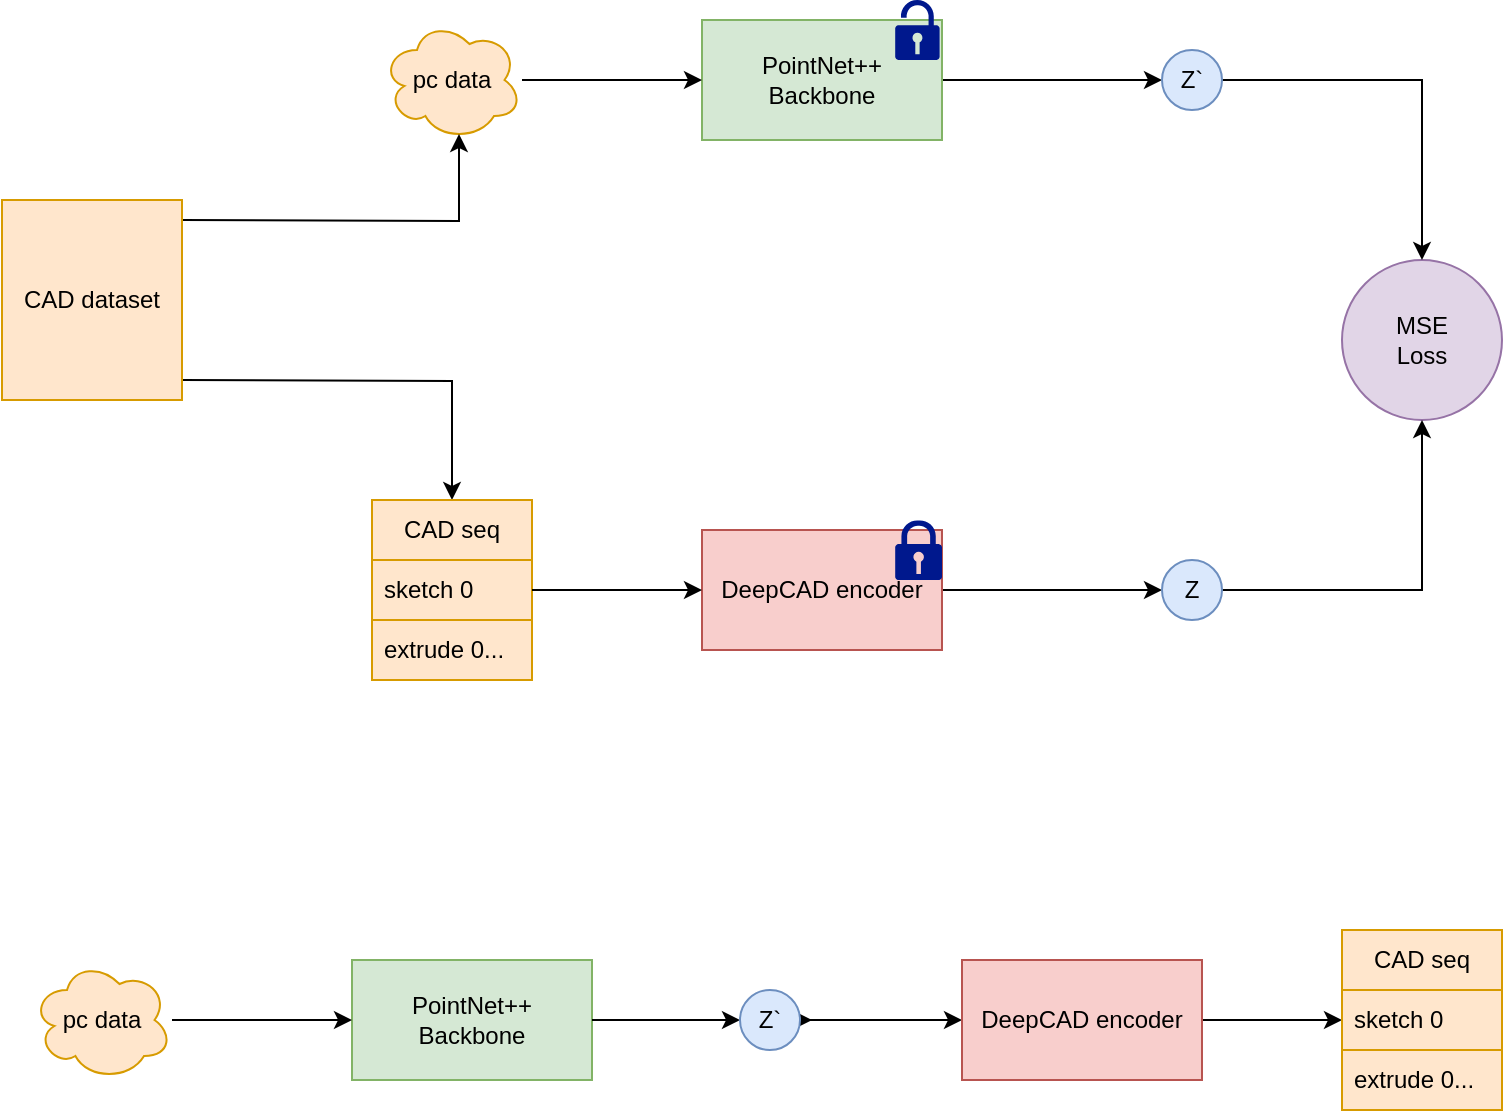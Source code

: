 <mxfile version="24.8.0">
  <diagram name="第 1 页" id="Mp8tOPffEF1rVt3VJn_L">
    <mxGraphModel dx="1216" dy="776" grid="1" gridSize="10" guides="1" tooltips="1" connect="1" arrows="1" fold="1" page="1" pageScale="1" pageWidth="827" pageHeight="1169" math="0" shadow="0">
      <root>
        <mxCell id="0" />
        <mxCell id="1" parent="0" />
        <mxCell id="WQSdrnmGpLRCLVuS_tFA-21" style="edgeStyle=orthogonalEdgeStyle;rounded=0;orthogonalLoop=1;jettySize=auto;html=1;exitX=1;exitY=0.5;exitDx=0;exitDy=0;" edge="1" parent="1" source="WQSdrnmGpLRCLVuS_tFA-1">
          <mxGeometry relative="1" as="geometry">
            <mxPoint x="610" y="270" as="targetPoint" />
          </mxGeometry>
        </mxCell>
        <mxCell id="WQSdrnmGpLRCLVuS_tFA-1" value="PointNet++&lt;div&gt;Backbone&lt;/div&gt;" style="rounded=0;whiteSpace=wrap;html=1;fillColor=#d5e8d4;strokeColor=#82b366;" vertex="1" parent="1">
          <mxGeometry x="380" y="240" width="120" height="60" as="geometry" />
        </mxCell>
        <mxCell id="WQSdrnmGpLRCLVuS_tFA-23" style="edgeStyle=orthogonalEdgeStyle;rounded=0;orthogonalLoop=1;jettySize=auto;html=1;exitX=1;exitY=0.5;exitDx=0;exitDy=0;" edge="1" parent="1" source="WQSdrnmGpLRCLVuS_tFA-3">
          <mxGeometry relative="1" as="geometry">
            <mxPoint x="610" y="525" as="targetPoint" />
          </mxGeometry>
        </mxCell>
        <mxCell id="WQSdrnmGpLRCLVuS_tFA-3" value="DeepCAD encoder" style="rounded=0;whiteSpace=wrap;html=1;fillColor=#f8cecc;strokeColor=#b85450;" vertex="1" parent="1">
          <mxGeometry x="380" y="495" width="120" height="60" as="geometry" />
        </mxCell>
        <mxCell id="WQSdrnmGpLRCLVuS_tFA-16" style="edgeStyle=orthogonalEdgeStyle;rounded=0;orthogonalLoop=1;jettySize=auto;html=1;exitX=1;exitY=1;exitDx=0;exitDy=0;entryX=0.5;entryY=0;entryDx=0;entryDy=0;" edge="1" parent="1" target="WQSdrnmGpLRCLVuS_tFA-7">
          <mxGeometry relative="1" as="geometry">
            <mxPoint x="120" y="420" as="sourcePoint" />
          </mxGeometry>
        </mxCell>
        <mxCell id="WQSdrnmGpLRCLVuS_tFA-17" value="" style="edgeStyle=orthogonalEdgeStyle;rounded=0;orthogonalLoop=1;jettySize=auto;html=1;" edge="1" parent="1" source="WQSdrnmGpLRCLVuS_tFA-5" target="WQSdrnmGpLRCLVuS_tFA-1">
          <mxGeometry relative="1" as="geometry" />
        </mxCell>
        <mxCell id="WQSdrnmGpLRCLVuS_tFA-5" value="pc data" style="ellipse;shape=cloud;whiteSpace=wrap;html=1;fillColor=#ffe6cc;strokeColor=#d79b00;" vertex="1" parent="1">
          <mxGeometry x="220" y="240" width="70" height="60" as="geometry" />
        </mxCell>
        <mxCell id="WQSdrnmGpLRCLVuS_tFA-7" value="CAD seq" style="swimlane;fontStyle=0;childLayout=stackLayout;horizontal=1;startSize=30;horizontalStack=0;resizeParent=1;resizeParentMax=0;resizeLast=0;collapsible=1;marginBottom=0;whiteSpace=wrap;html=1;fillColor=#ffe6cc;strokeColor=#d79b00;" vertex="1" parent="1">
          <mxGeometry x="215" y="480" width="80" height="90" as="geometry" />
        </mxCell>
        <mxCell id="WQSdrnmGpLRCLVuS_tFA-8" value="sketch 0" style="text;strokeColor=#d79b00;fillColor=#ffe6cc;align=left;verticalAlign=middle;spacingLeft=4;spacingRight=4;overflow=hidden;points=[[0,0.5],[1,0.5]];portConstraint=eastwest;rotatable=0;whiteSpace=wrap;html=1;" vertex="1" parent="WQSdrnmGpLRCLVuS_tFA-7">
          <mxGeometry y="30" width="80" height="30" as="geometry" />
        </mxCell>
        <mxCell id="WQSdrnmGpLRCLVuS_tFA-9" value="extrude 0..." style="text;strokeColor=#d79b00;fillColor=#ffe6cc;align=left;verticalAlign=middle;spacingLeft=4;spacingRight=4;overflow=hidden;points=[[0,0.5],[1,0.5]];portConstraint=eastwest;rotatable=0;whiteSpace=wrap;html=1;" vertex="1" parent="WQSdrnmGpLRCLVuS_tFA-7">
          <mxGeometry y="60" width="80" height="30" as="geometry" />
        </mxCell>
        <mxCell id="WQSdrnmGpLRCLVuS_tFA-15" style="edgeStyle=orthogonalEdgeStyle;rounded=0;orthogonalLoop=1;jettySize=auto;html=1;exitX=1;exitY=0;exitDx=0;exitDy=0;entryX=0.55;entryY=0.95;entryDx=0;entryDy=0;entryPerimeter=0;" edge="1" parent="1" target="WQSdrnmGpLRCLVuS_tFA-5">
          <mxGeometry relative="1" as="geometry">
            <mxPoint x="120" y="340" as="sourcePoint" />
          </mxGeometry>
        </mxCell>
        <mxCell id="WQSdrnmGpLRCLVuS_tFA-18" style="edgeStyle=orthogonalEdgeStyle;rounded=0;orthogonalLoop=1;jettySize=auto;html=1;entryX=0;entryY=0.5;entryDx=0;entryDy=0;" edge="1" parent="1" source="WQSdrnmGpLRCLVuS_tFA-8" target="WQSdrnmGpLRCLVuS_tFA-3">
          <mxGeometry relative="1" as="geometry" />
        </mxCell>
        <mxCell id="WQSdrnmGpLRCLVuS_tFA-19" value="CAD dataset" style="rounded=0;whiteSpace=wrap;html=1;fillColor=#ffe6cc;strokeColor=#d79b00;" vertex="1" parent="1">
          <mxGeometry x="30" y="330" width="90" height="100" as="geometry" />
        </mxCell>
        <mxCell id="WQSdrnmGpLRCLVuS_tFA-20" value="&lt;div&gt;MSE&lt;/div&gt;Loss" style="ellipse;whiteSpace=wrap;html=1;aspect=fixed;fillColor=#e1d5e7;strokeColor=#9673a6;" vertex="1" parent="1">
          <mxGeometry x="700" y="360" width="80" height="80" as="geometry" />
        </mxCell>
        <mxCell id="WQSdrnmGpLRCLVuS_tFA-30" style="edgeStyle=orthogonalEdgeStyle;rounded=0;orthogonalLoop=1;jettySize=auto;html=1;exitX=1;exitY=0.5;exitDx=0;exitDy=0;entryX=0.5;entryY=0;entryDx=0;entryDy=0;" edge="1" parent="1" source="WQSdrnmGpLRCLVuS_tFA-26" target="WQSdrnmGpLRCLVuS_tFA-20">
          <mxGeometry relative="1" as="geometry" />
        </mxCell>
        <mxCell id="WQSdrnmGpLRCLVuS_tFA-26" value="Z`" style="ellipse;whiteSpace=wrap;html=1;aspect=fixed;fillColor=#dae8fc;strokeColor=#6c8ebf;" vertex="1" parent="1">
          <mxGeometry x="610" y="255" width="30" height="30" as="geometry" />
        </mxCell>
        <mxCell id="WQSdrnmGpLRCLVuS_tFA-27" value="" style="sketch=0;aspect=fixed;pointerEvents=1;shadow=0;dashed=0;html=1;strokeColor=none;labelPosition=center;verticalLabelPosition=bottom;verticalAlign=top;align=center;fillColor=#00188D;shape=mxgraph.mscae.enterprise.lock" vertex="1" parent="1">
          <mxGeometry x="476.6" y="490" width="23.4" height="30" as="geometry" />
        </mxCell>
        <mxCell id="WQSdrnmGpLRCLVuS_tFA-28" value="" style="sketch=0;aspect=fixed;pointerEvents=1;shadow=0;dashed=0;html=1;strokeColor=none;labelPosition=center;verticalLabelPosition=bottom;verticalAlign=top;align=center;fillColor=#00188D;shape=mxgraph.mscae.enterprise.lock_unlocked" vertex="1" parent="1">
          <mxGeometry x="476.6" y="230" width="22.2" height="30" as="geometry" />
        </mxCell>
        <mxCell id="WQSdrnmGpLRCLVuS_tFA-31" style="edgeStyle=orthogonalEdgeStyle;rounded=0;orthogonalLoop=1;jettySize=auto;html=1;exitX=1;exitY=0.5;exitDx=0;exitDy=0;entryX=0.5;entryY=1;entryDx=0;entryDy=0;" edge="1" parent="1" source="WQSdrnmGpLRCLVuS_tFA-29" target="WQSdrnmGpLRCLVuS_tFA-20">
          <mxGeometry relative="1" as="geometry" />
        </mxCell>
        <mxCell id="WQSdrnmGpLRCLVuS_tFA-29" value="Z" style="ellipse;whiteSpace=wrap;html=1;aspect=fixed;fillColor=#dae8fc;strokeColor=#6c8ebf;" vertex="1" parent="1">
          <mxGeometry x="610" y="510" width="30" height="30" as="geometry" />
        </mxCell>
        <mxCell id="WQSdrnmGpLRCLVuS_tFA-32" style="edgeStyle=orthogonalEdgeStyle;rounded=0;orthogonalLoop=1;jettySize=auto;html=1;exitX=1;exitY=0.5;exitDx=0;exitDy=0;" edge="1" parent="1" source="WQSdrnmGpLRCLVuS_tFA-36">
          <mxGeometry relative="1" as="geometry">
            <mxPoint x="435" y="740" as="targetPoint" />
          </mxGeometry>
        </mxCell>
        <mxCell id="WQSdrnmGpLRCLVuS_tFA-33" value="PointNet++&lt;div&gt;Backbone&lt;/div&gt;" style="rounded=0;whiteSpace=wrap;html=1;fillColor=#d5e8d4;strokeColor=#82b366;" vertex="1" parent="1">
          <mxGeometry x="205" y="710" width="120" height="60" as="geometry" />
        </mxCell>
        <mxCell id="WQSdrnmGpLRCLVuS_tFA-34" value="" style="edgeStyle=orthogonalEdgeStyle;rounded=0;orthogonalLoop=1;jettySize=auto;html=1;" edge="1" parent="1" source="WQSdrnmGpLRCLVuS_tFA-35" target="WQSdrnmGpLRCLVuS_tFA-33">
          <mxGeometry relative="1" as="geometry" />
        </mxCell>
        <mxCell id="WQSdrnmGpLRCLVuS_tFA-35" value="pc data" style="ellipse;shape=cloud;whiteSpace=wrap;html=1;fillColor=#ffe6cc;strokeColor=#d79b00;" vertex="1" parent="1">
          <mxGeometry x="45" y="710" width="70" height="60" as="geometry" />
        </mxCell>
        <mxCell id="WQSdrnmGpLRCLVuS_tFA-39" value="" style="edgeStyle=orthogonalEdgeStyle;rounded=0;orthogonalLoop=1;jettySize=auto;html=1;" edge="1" parent="1" source="WQSdrnmGpLRCLVuS_tFA-36" target="WQSdrnmGpLRCLVuS_tFA-38">
          <mxGeometry relative="1" as="geometry" />
        </mxCell>
        <mxCell id="WQSdrnmGpLRCLVuS_tFA-44" value="" style="edgeStyle=orthogonalEdgeStyle;rounded=0;orthogonalLoop=1;jettySize=auto;html=1;entryX=0;entryY=0.5;entryDx=0;entryDy=0;" edge="1" parent="1" source="WQSdrnmGpLRCLVuS_tFA-38" target="WQSdrnmGpLRCLVuS_tFA-42">
          <mxGeometry relative="1" as="geometry" />
        </mxCell>
        <mxCell id="WQSdrnmGpLRCLVuS_tFA-38" value="DeepCAD encoder" style="rounded=0;whiteSpace=wrap;html=1;fillColor=#f8cecc;strokeColor=#b85450;" vertex="1" parent="1">
          <mxGeometry x="510" y="710" width="120" height="60" as="geometry" />
        </mxCell>
        <mxCell id="WQSdrnmGpLRCLVuS_tFA-40" value="" style="edgeStyle=orthogonalEdgeStyle;rounded=0;orthogonalLoop=1;jettySize=auto;html=1;exitX=1;exitY=0.5;exitDx=0;exitDy=0;" edge="1" parent="1" source="WQSdrnmGpLRCLVuS_tFA-33" target="WQSdrnmGpLRCLVuS_tFA-36">
          <mxGeometry relative="1" as="geometry">
            <mxPoint x="435" y="740" as="targetPoint" />
            <mxPoint x="325" y="740" as="sourcePoint" />
          </mxGeometry>
        </mxCell>
        <mxCell id="WQSdrnmGpLRCLVuS_tFA-36" value="Z`" style="ellipse;whiteSpace=wrap;html=1;aspect=fixed;fillColor=#dae8fc;strokeColor=#6c8ebf;" vertex="1" parent="1">
          <mxGeometry x="399" y="725" width="30" height="30" as="geometry" />
        </mxCell>
        <mxCell id="WQSdrnmGpLRCLVuS_tFA-41" value="CAD seq" style="swimlane;fontStyle=0;childLayout=stackLayout;horizontal=1;startSize=30;horizontalStack=0;resizeParent=1;resizeParentMax=0;resizeLast=0;collapsible=1;marginBottom=0;whiteSpace=wrap;html=1;fillColor=#ffe6cc;strokeColor=#d79b00;" vertex="1" parent="1">
          <mxGeometry x="700" y="695" width="80" height="90" as="geometry" />
        </mxCell>
        <mxCell id="WQSdrnmGpLRCLVuS_tFA-42" value="sketch 0" style="text;strokeColor=#d79b00;fillColor=#ffe6cc;align=left;verticalAlign=middle;spacingLeft=4;spacingRight=4;overflow=hidden;points=[[0,0.5],[1,0.5]];portConstraint=eastwest;rotatable=0;whiteSpace=wrap;html=1;" vertex="1" parent="WQSdrnmGpLRCLVuS_tFA-41">
          <mxGeometry y="30" width="80" height="30" as="geometry" />
        </mxCell>
        <mxCell id="WQSdrnmGpLRCLVuS_tFA-43" value="extrude 0..." style="text;strokeColor=#d79b00;fillColor=#ffe6cc;align=left;verticalAlign=middle;spacingLeft=4;spacingRight=4;overflow=hidden;points=[[0,0.5],[1,0.5]];portConstraint=eastwest;rotatable=0;whiteSpace=wrap;html=1;" vertex="1" parent="WQSdrnmGpLRCLVuS_tFA-41">
          <mxGeometry y="60" width="80" height="30" as="geometry" />
        </mxCell>
      </root>
    </mxGraphModel>
  </diagram>
</mxfile>
